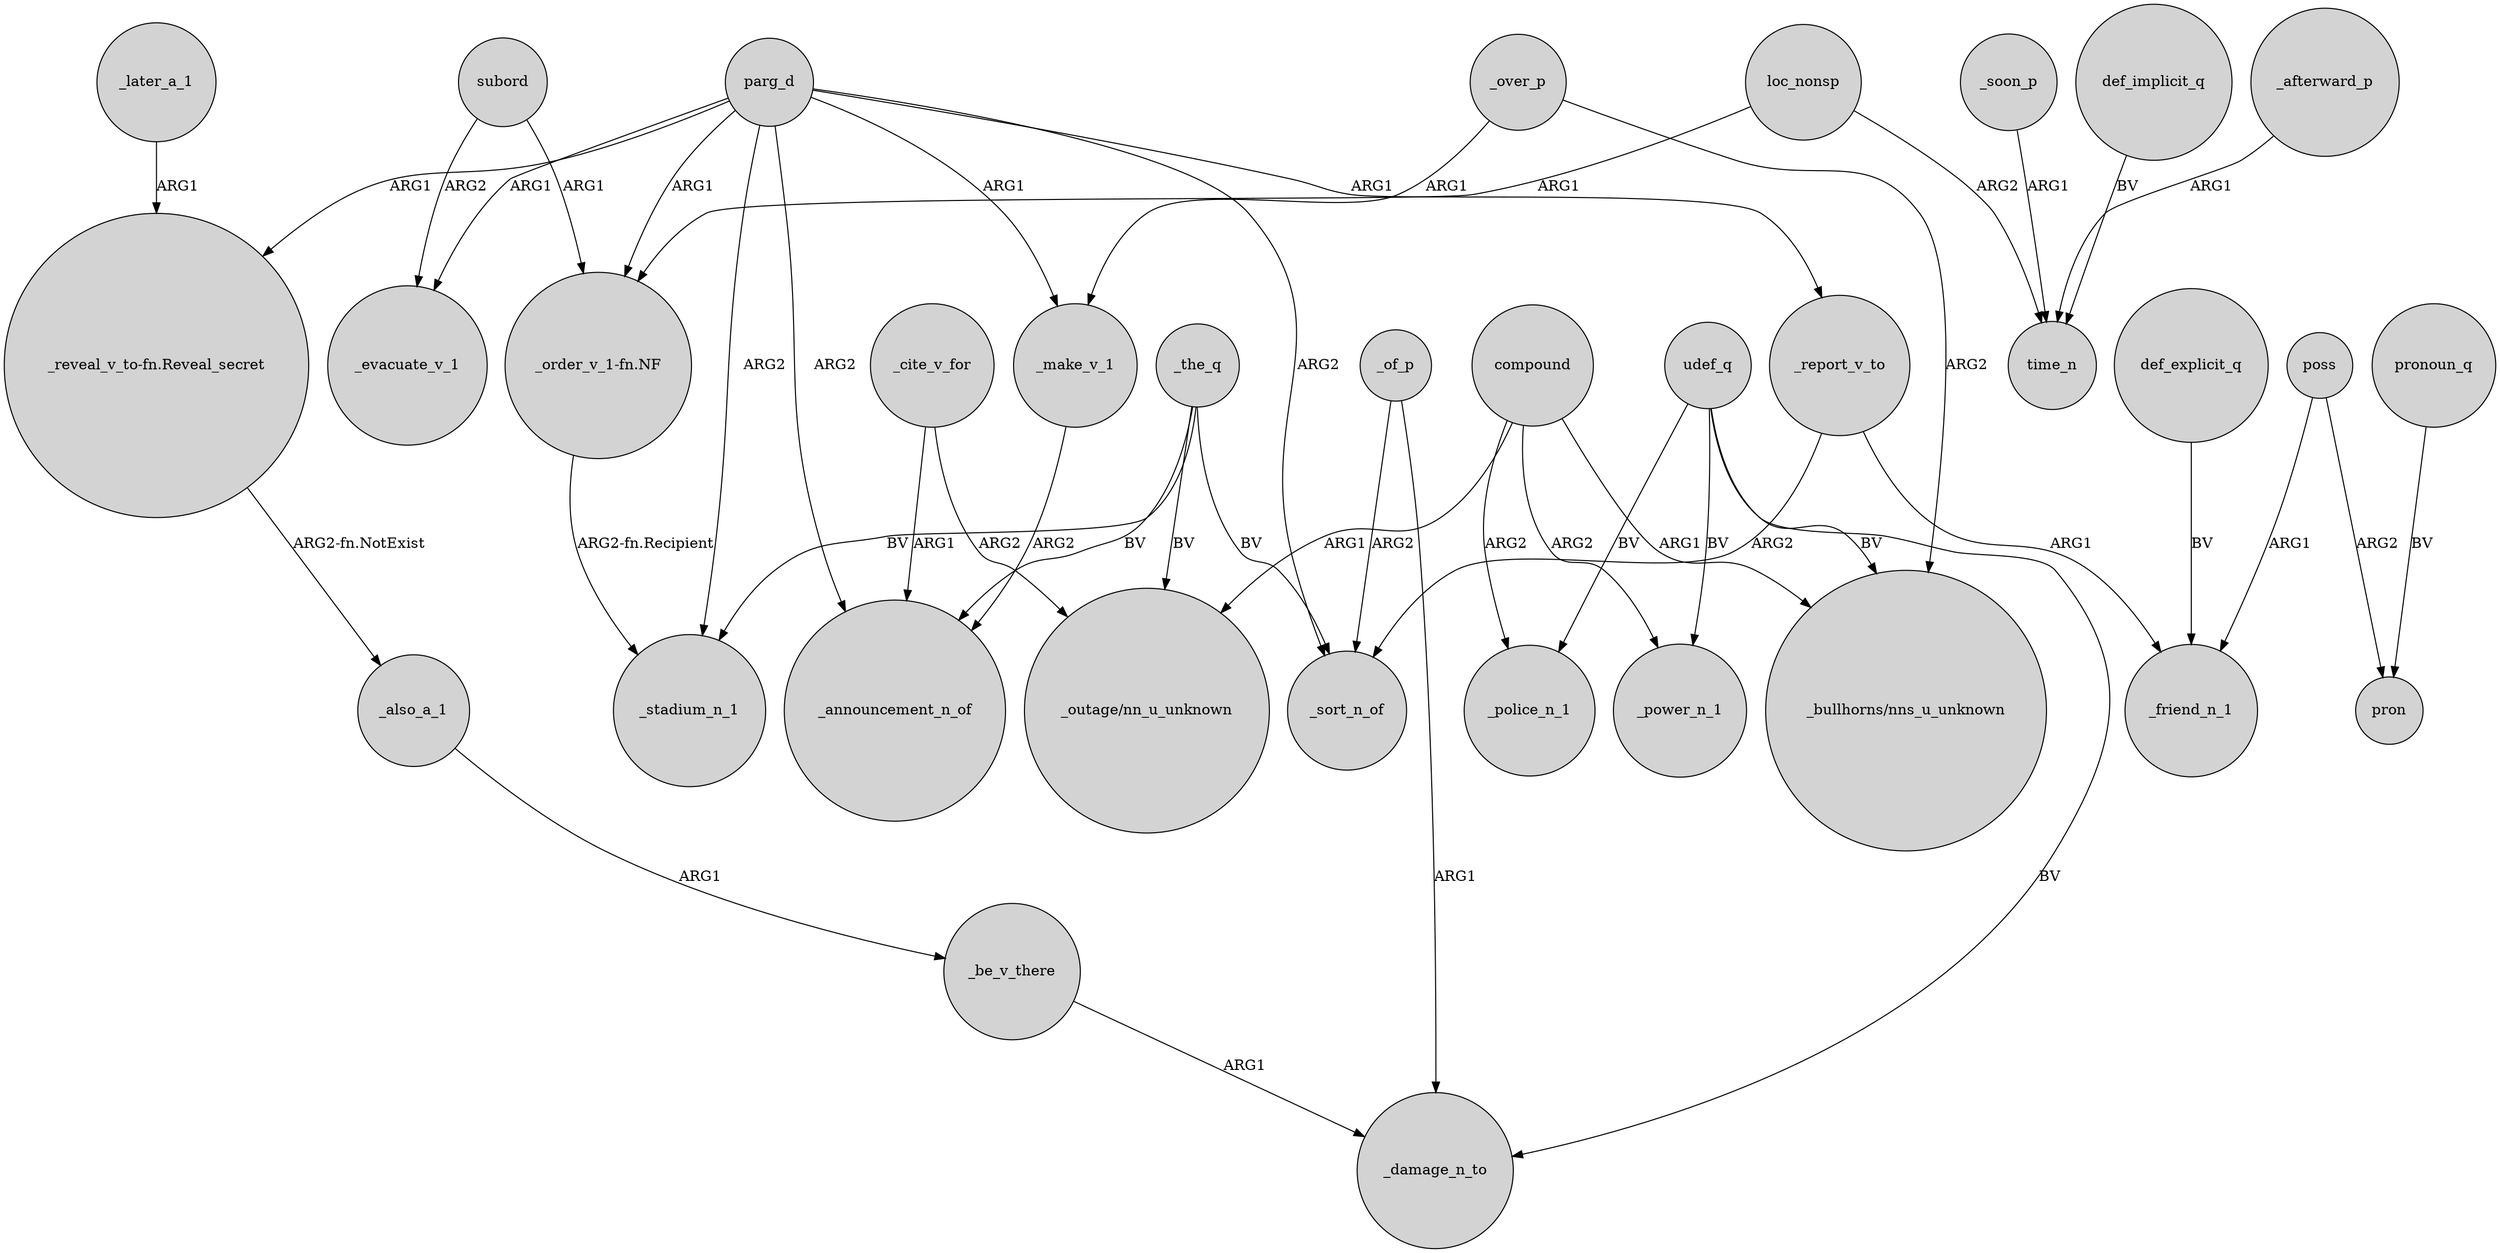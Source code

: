 digraph {
	node [shape=circle style=filled]
	parg_d -> _stadium_n_1 [label=ARG2]
	compound -> "_outage/nn_u_unknown" [label=ARG1]
	subord -> _evacuate_v_1 [label=ARG2]
	_later_a_1 -> "_reveal_v_to-fn.Reveal_secret" [label=ARG1]
	"_order_v_1-fn.NF" -> _stadium_n_1 [label="ARG2-fn.Recipient"]
	poss -> pron [label=ARG2]
	parg_d -> _announcement_n_of [label=ARG2]
	_the_q -> _sort_n_of [label=BV]
	_report_v_to -> _friend_n_1 [label=ARG1]
	subord -> "_order_v_1-fn.NF" [label=ARG1]
	_over_p -> _make_v_1 [label=ARG1]
	poss -> _friend_n_1 [label=ARG1]
	_also_a_1 -> _be_v_there [label=ARG1]
	parg_d -> _sort_n_of [label=ARG2]
	_report_v_to -> _sort_n_of [label=ARG2]
	_be_v_there -> _damage_n_to [label=ARG1]
	parg_d -> _evacuate_v_1 [label=ARG1]
	_cite_v_for -> _announcement_n_of [label=ARG1]
	loc_nonsp -> time_n [label=ARG2]
	pronoun_q -> pron [label=BV]
	parg_d -> "_reveal_v_to-fn.Reveal_secret" [label=ARG1]
	_the_q -> _announcement_n_of [label=BV]
	udef_q -> _police_n_1 [label=BV]
	_over_p -> "_bullhorns/nns_u_unknown" [label=ARG2]
	_afterward_p -> time_n [label=ARG1]
	udef_q -> _damage_n_to [label=BV]
	compound -> _power_n_1 [label=ARG2]
	parg_d -> _report_v_to [label=ARG1]
	_make_v_1 -> _announcement_n_of [label=ARG2]
	loc_nonsp -> "_order_v_1-fn.NF" [label=ARG1]
	parg_d -> _make_v_1 [label=ARG1]
	_soon_p -> time_n [label=ARG1]
	"_reveal_v_to-fn.Reveal_secret" -> _also_a_1 [label="ARG2-fn.NotExist"]
	parg_d -> "_order_v_1-fn.NF" [label=ARG1]
	_of_p -> _damage_n_to [label=ARG1]
	_of_p -> _sort_n_of [label=ARG2]
	udef_q -> "_bullhorns/nns_u_unknown" [label=BV]
	_the_q -> _stadium_n_1 [label=BV]
	_the_q -> "_outage/nn_u_unknown" [label=BV]
	_cite_v_for -> "_outage/nn_u_unknown" [label=ARG2]
	udef_q -> _power_n_1 [label=BV]
	def_explicit_q -> _friend_n_1 [label=BV]
	compound -> _police_n_1 [label=ARG2]
	compound -> "_bullhorns/nns_u_unknown" [label=ARG1]
	def_implicit_q -> time_n [label=BV]
}
